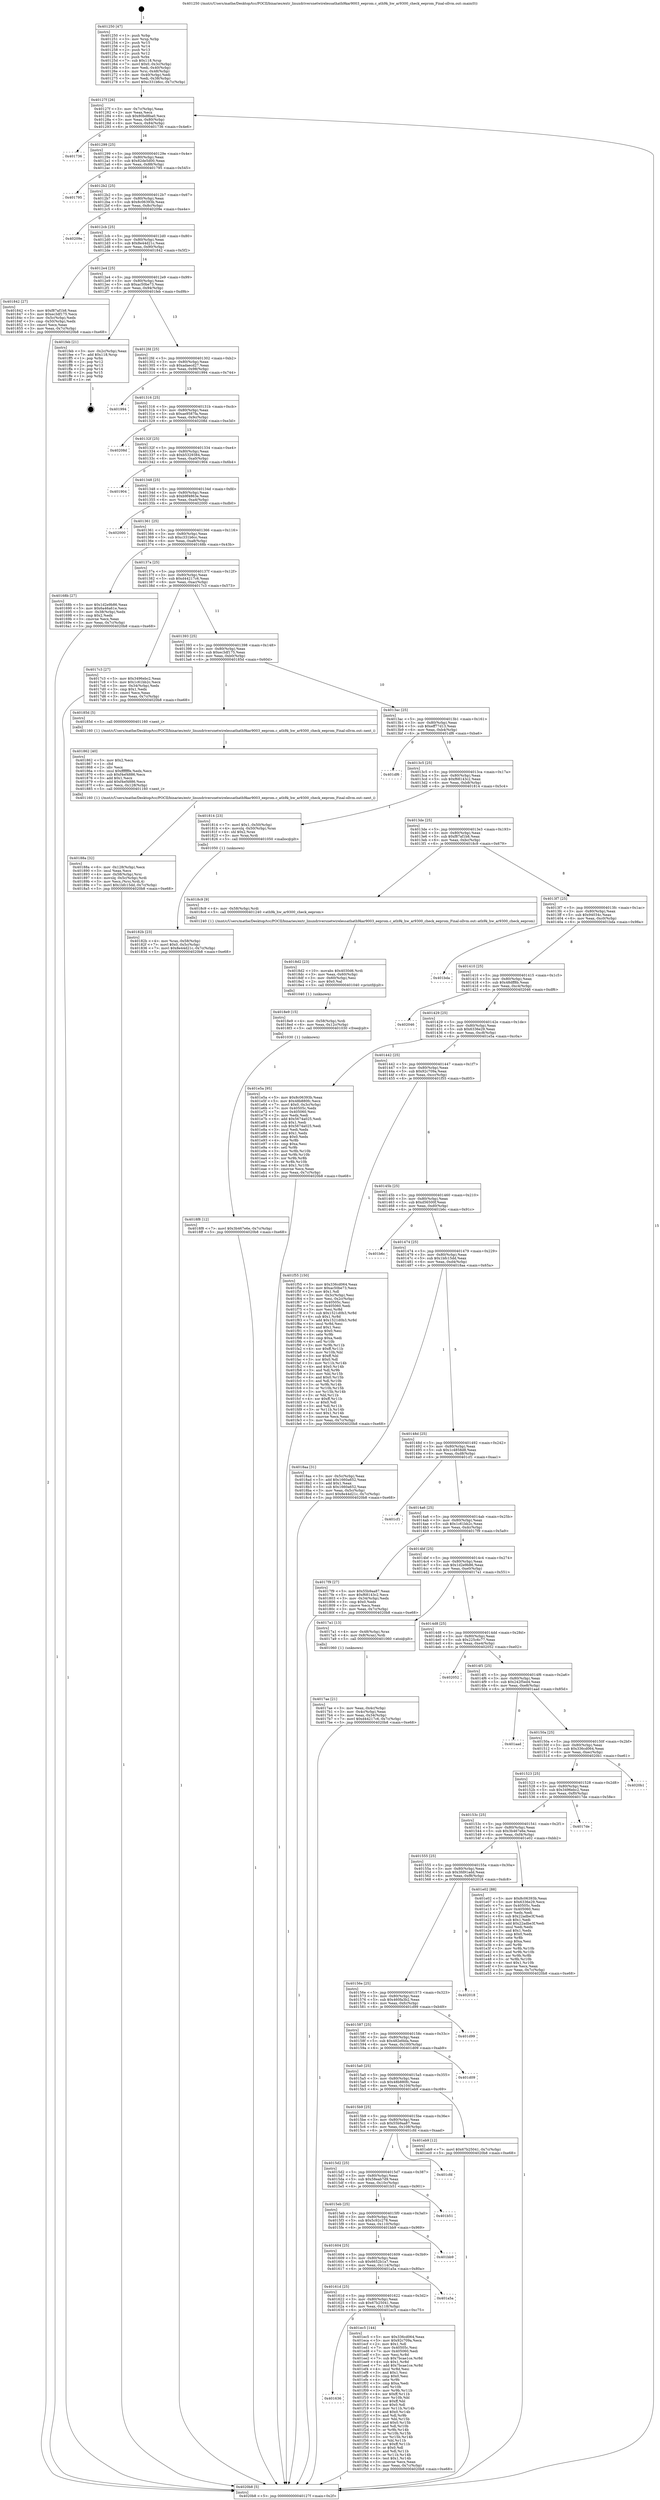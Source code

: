 digraph "0x401250" {
  label = "0x401250 (/mnt/c/Users/mathe/Desktop/tcc/POCII/binaries/extr_linuxdriversnetwirelessathath9kar9003_eeprom.c_ath9k_hw_ar9300_check_eeprom_Final-ollvm.out::main(0))"
  labelloc = "t"
  node[shape=record]

  Entry [label="",width=0.3,height=0.3,shape=circle,fillcolor=black,style=filled]
  "0x40127f" [label="{
     0x40127f [26]\l
     | [instrs]\l
     &nbsp;&nbsp;0x40127f \<+3\>: mov -0x7c(%rbp),%eax\l
     &nbsp;&nbsp;0x401282 \<+2\>: mov %eax,%ecx\l
     &nbsp;&nbsp;0x401284 \<+6\>: sub $0x80bd8ba0,%ecx\l
     &nbsp;&nbsp;0x40128a \<+3\>: mov %eax,-0x80(%rbp)\l
     &nbsp;&nbsp;0x40128d \<+6\>: mov %ecx,-0x84(%rbp)\l
     &nbsp;&nbsp;0x401293 \<+6\>: je 0000000000401736 \<main+0x4e6\>\l
  }"]
  "0x401736" [label="{
     0x401736\l
  }", style=dashed]
  "0x401299" [label="{
     0x401299 [25]\l
     | [instrs]\l
     &nbsp;&nbsp;0x401299 \<+5\>: jmp 000000000040129e \<main+0x4e\>\l
     &nbsp;&nbsp;0x40129e \<+3\>: mov -0x80(%rbp),%eax\l
     &nbsp;&nbsp;0x4012a1 \<+5\>: sub $0x82de5d00,%eax\l
     &nbsp;&nbsp;0x4012a6 \<+6\>: mov %eax,-0x88(%rbp)\l
     &nbsp;&nbsp;0x4012ac \<+6\>: je 0000000000401795 \<main+0x545\>\l
  }"]
  Exit [label="",width=0.3,height=0.3,shape=circle,fillcolor=black,style=filled,peripheries=2]
  "0x401795" [label="{
     0x401795\l
  }", style=dashed]
  "0x4012b2" [label="{
     0x4012b2 [25]\l
     | [instrs]\l
     &nbsp;&nbsp;0x4012b2 \<+5\>: jmp 00000000004012b7 \<main+0x67\>\l
     &nbsp;&nbsp;0x4012b7 \<+3\>: mov -0x80(%rbp),%eax\l
     &nbsp;&nbsp;0x4012ba \<+5\>: sub $0x8c06393b,%eax\l
     &nbsp;&nbsp;0x4012bf \<+6\>: mov %eax,-0x8c(%rbp)\l
     &nbsp;&nbsp;0x4012c5 \<+6\>: je 000000000040209e \<main+0xe4e\>\l
  }"]
  "0x401636" [label="{
     0x401636\l
  }", style=dashed]
  "0x40209e" [label="{
     0x40209e\l
  }", style=dashed]
  "0x4012cb" [label="{
     0x4012cb [25]\l
     | [instrs]\l
     &nbsp;&nbsp;0x4012cb \<+5\>: jmp 00000000004012d0 \<main+0x80\>\l
     &nbsp;&nbsp;0x4012d0 \<+3\>: mov -0x80(%rbp),%eax\l
     &nbsp;&nbsp;0x4012d3 \<+5\>: sub $0x8e44d21c,%eax\l
     &nbsp;&nbsp;0x4012d8 \<+6\>: mov %eax,-0x90(%rbp)\l
     &nbsp;&nbsp;0x4012de \<+6\>: je 0000000000401842 \<main+0x5f2\>\l
  }"]
  "0x401ec5" [label="{
     0x401ec5 [144]\l
     | [instrs]\l
     &nbsp;&nbsp;0x401ec5 \<+5\>: mov $0x336cd064,%eax\l
     &nbsp;&nbsp;0x401eca \<+5\>: mov $0x92c709a,%ecx\l
     &nbsp;&nbsp;0x401ecf \<+2\>: mov $0x1,%dl\l
     &nbsp;&nbsp;0x401ed1 \<+7\>: mov 0x40505c,%esi\l
     &nbsp;&nbsp;0x401ed8 \<+7\>: mov 0x405060,%edi\l
     &nbsp;&nbsp;0x401edf \<+3\>: mov %esi,%r8d\l
     &nbsp;&nbsp;0x401ee2 \<+7\>: sub $0x7bcae1ce,%r8d\l
     &nbsp;&nbsp;0x401ee9 \<+4\>: sub $0x1,%r8d\l
     &nbsp;&nbsp;0x401eed \<+7\>: add $0x7bcae1ce,%r8d\l
     &nbsp;&nbsp;0x401ef4 \<+4\>: imul %r8d,%esi\l
     &nbsp;&nbsp;0x401ef8 \<+3\>: and $0x1,%esi\l
     &nbsp;&nbsp;0x401efb \<+3\>: cmp $0x0,%esi\l
     &nbsp;&nbsp;0x401efe \<+4\>: sete %r9b\l
     &nbsp;&nbsp;0x401f02 \<+3\>: cmp $0xa,%edi\l
     &nbsp;&nbsp;0x401f05 \<+4\>: setl %r10b\l
     &nbsp;&nbsp;0x401f09 \<+3\>: mov %r9b,%r11b\l
     &nbsp;&nbsp;0x401f0c \<+4\>: xor $0xff,%r11b\l
     &nbsp;&nbsp;0x401f10 \<+3\>: mov %r10b,%bl\l
     &nbsp;&nbsp;0x401f13 \<+3\>: xor $0xff,%bl\l
     &nbsp;&nbsp;0x401f16 \<+3\>: xor $0x0,%dl\l
     &nbsp;&nbsp;0x401f19 \<+3\>: mov %r11b,%r14b\l
     &nbsp;&nbsp;0x401f1c \<+4\>: and $0x0,%r14b\l
     &nbsp;&nbsp;0x401f20 \<+3\>: and %dl,%r9b\l
     &nbsp;&nbsp;0x401f23 \<+3\>: mov %bl,%r15b\l
     &nbsp;&nbsp;0x401f26 \<+4\>: and $0x0,%r15b\l
     &nbsp;&nbsp;0x401f2a \<+3\>: and %dl,%r10b\l
     &nbsp;&nbsp;0x401f2d \<+3\>: or %r9b,%r14b\l
     &nbsp;&nbsp;0x401f30 \<+3\>: or %r10b,%r15b\l
     &nbsp;&nbsp;0x401f33 \<+3\>: xor %r15b,%r14b\l
     &nbsp;&nbsp;0x401f36 \<+3\>: or %bl,%r11b\l
     &nbsp;&nbsp;0x401f39 \<+4\>: xor $0xff,%r11b\l
     &nbsp;&nbsp;0x401f3d \<+3\>: or $0x0,%dl\l
     &nbsp;&nbsp;0x401f40 \<+3\>: and %dl,%r11b\l
     &nbsp;&nbsp;0x401f43 \<+3\>: or %r11b,%r14b\l
     &nbsp;&nbsp;0x401f46 \<+4\>: test $0x1,%r14b\l
     &nbsp;&nbsp;0x401f4a \<+3\>: cmovne %ecx,%eax\l
     &nbsp;&nbsp;0x401f4d \<+3\>: mov %eax,-0x7c(%rbp)\l
     &nbsp;&nbsp;0x401f50 \<+5\>: jmp 00000000004020b8 \<main+0xe68\>\l
  }"]
  "0x401842" [label="{
     0x401842 [27]\l
     | [instrs]\l
     &nbsp;&nbsp;0x401842 \<+5\>: mov $0xf87af1b8,%eax\l
     &nbsp;&nbsp;0x401847 \<+5\>: mov $0xec3df175,%ecx\l
     &nbsp;&nbsp;0x40184c \<+3\>: mov -0x5c(%rbp),%edx\l
     &nbsp;&nbsp;0x40184f \<+3\>: cmp -0x50(%rbp),%edx\l
     &nbsp;&nbsp;0x401852 \<+3\>: cmovl %ecx,%eax\l
     &nbsp;&nbsp;0x401855 \<+3\>: mov %eax,-0x7c(%rbp)\l
     &nbsp;&nbsp;0x401858 \<+5\>: jmp 00000000004020b8 \<main+0xe68\>\l
  }"]
  "0x4012e4" [label="{
     0x4012e4 [25]\l
     | [instrs]\l
     &nbsp;&nbsp;0x4012e4 \<+5\>: jmp 00000000004012e9 \<main+0x99\>\l
     &nbsp;&nbsp;0x4012e9 \<+3\>: mov -0x80(%rbp),%eax\l
     &nbsp;&nbsp;0x4012ec \<+5\>: sub $0xac50be73,%eax\l
     &nbsp;&nbsp;0x4012f1 \<+6\>: mov %eax,-0x94(%rbp)\l
     &nbsp;&nbsp;0x4012f7 \<+6\>: je 0000000000401feb \<main+0xd9b\>\l
  }"]
  "0x40161d" [label="{
     0x40161d [25]\l
     | [instrs]\l
     &nbsp;&nbsp;0x40161d \<+5\>: jmp 0000000000401622 \<main+0x3d2\>\l
     &nbsp;&nbsp;0x401622 \<+3\>: mov -0x80(%rbp),%eax\l
     &nbsp;&nbsp;0x401625 \<+5\>: sub $0x67b25041,%eax\l
     &nbsp;&nbsp;0x40162a \<+6\>: mov %eax,-0x118(%rbp)\l
     &nbsp;&nbsp;0x401630 \<+6\>: je 0000000000401ec5 \<main+0xc75\>\l
  }"]
  "0x401feb" [label="{
     0x401feb [21]\l
     | [instrs]\l
     &nbsp;&nbsp;0x401feb \<+3\>: mov -0x2c(%rbp),%eax\l
     &nbsp;&nbsp;0x401fee \<+7\>: add $0x118,%rsp\l
     &nbsp;&nbsp;0x401ff5 \<+1\>: pop %rbx\l
     &nbsp;&nbsp;0x401ff6 \<+2\>: pop %r12\l
     &nbsp;&nbsp;0x401ff8 \<+2\>: pop %r13\l
     &nbsp;&nbsp;0x401ffa \<+2\>: pop %r14\l
     &nbsp;&nbsp;0x401ffc \<+2\>: pop %r15\l
     &nbsp;&nbsp;0x401ffe \<+1\>: pop %rbp\l
     &nbsp;&nbsp;0x401fff \<+1\>: ret\l
  }"]
  "0x4012fd" [label="{
     0x4012fd [25]\l
     | [instrs]\l
     &nbsp;&nbsp;0x4012fd \<+5\>: jmp 0000000000401302 \<main+0xb2\>\l
     &nbsp;&nbsp;0x401302 \<+3\>: mov -0x80(%rbp),%eax\l
     &nbsp;&nbsp;0x401305 \<+5\>: sub $0xadaecd27,%eax\l
     &nbsp;&nbsp;0x40130a \<+6\>: mov %eax,-0x98(%rbp)\l
     &nbsp;&nbsp;0x401310 \<+6\>: je 0000000000401994 \<main+0x744\>\l
  }"]
  "0x401a5a" [label="{
     0x401a5a\l
  }", style=dashed]
  "0x401994" [label="{
     0x401994\l
  }", style=dashed]
  "0x401316" [label="{
     0x401316 [25]\l
     | [instrs]\l
     &nbsp;&nbsp;0x401316 \<+5\>: jmp 000000000040131b \<main+0xcb\>\l
     &nbsp;&nbsp;0x40131b \<+3\>: mov -0x80(%rbp),%eax\l
     &nbsp;&nbsp;0x40131e \<+5\>: sub $0xae9587fa,%eax\l
     &nbsp;&nbsp;0x401323 \<+6\>: mov %eax,-0x9c(%rbp)\l
     &nbsp;&nbsp;0x401329 \<+6\>: je 000000000040208d \<main+0xe3d\>\l
  }"]
  "0x401604" [label="{
     0x401604 [25]\l
     | [instrs]\l
     &nbsp;&nbsp;0x401604 \<+5\>: jmp 0000000000401609 \<main+0x3b9\>\l
     &nbsp;&nbsp;0x401609 \<+3\>: mov -0x80(%rbp),%eax\l
     &nbsp;&nbsp;0x40160c \<+5\>: sub $0x6652b1a7,%eax\l
     &nbsp;&nbsp;0x401611 \<+6\>: mov %eax,-0x114(%rbp)\l
     &nbsp;&nbsp;0x401617 \<+6\>: je 0000000000401a5a \<main+0x80a\>\l
  }"]
  "0x40208d" [label="{
     0x40208d\l
  }", style=dashed]
  "0x40132f" [label="{
     0x40132f [25]\l
     | [instrs]\l
     &nbsp;&nbsp;0x40132f \<+5\>: jmp 0000000000401334 \<main+0xe4\>\l
     &nbsp;&nbsp;0x401334 \<+3\>: mov -0x80(%rbp),%eax\l
     &nbsp;&nbsp;0x401337 \<+5\>: sub $0xb5329384,%eax\l
     &nbsp;&nbsp;0x40133c \<+6\>: mov %eax,-0xa0(%rbp)\l
     &nbsp;&nbsp;0x401342 \<+6\>: je 0000000000401904 \<main+0x6b4\>\l
  }"]
  "0x401bb9" [label="{
     0x401bb9\l
  }", style=dashed]
  "0x401904" [label="{
     0x401904\l
  }", style=dashed]
  "0x401348" [label="{
     0x401348 [25]\l
     | [instrs]\l
     &nbsp;&nbsp;0x401348 \<+5\>: jmp 000000000040134d \<main+0xfd\>\l
     &nbsp;&nbsp;0x40134d \<+3\>: mov -0x80(%rbp),%eax\l
     &nbsp;&nbsp;0x401350 \<+5\>: sub $0xb9f4863e,%eax\l
     &nbsp;&nbsp;0x401355 \<+6\>: mov %eax,-0xa4(%rbp)\l
     &nbsp;&nbsp;0x40135b \<+6\>: je 0000000000402000 \<main+0xdb0\>\l
  }"]
  "0x4015eb" [label="{
     0x4015eb [25]\l
     | [instrs]\l
     &nbsp;&nbsp;0x4015eb \<+5\>: jmp 00000000004015f0 \<main+0x3a0\>\l
     &nbsp;&nbsp;0x4015f0 \<+3\>: mov -0x80(%rbp),%eax\l
     &nbsp;&nbsp;0x4015f3 \<+5\>: sub $0x5c92c278,%eax\l
     &nbsp;&nbsp;0x4015f8 \<+6\>: mov %eax,-0x110(%rbp)\l
     &nbsp;&nbsp;0x4015fe \<+6\>: je 0000000000401bb9 \<main+0x969\>\l
  }"]
  "0x402000" [label="{
     0x402000\l
  }", style=dashed]
  "0x401361" [label="{
     0x401361 [25]\l
     | [instrs]\l
     &nbsp;&nbsp;0x401361 \<+5\>: jmp 0000000000401366 \<main+0x116\>\l
     &nbsp;&nbsp;0x401366 \<+3\>: mov -0x80(%rbp),%eax\l
     &nbsp;&nbsp;0x401369 \<+5\>: sub $0xc331b6cc,%eax\l
     &nbsp;&nbsp;0x40136e \<+6\>: mov %eax,-0xa8(%rbp)\l
     &nbsp;&nbsp;0x401374 \<+6\>: je 000000000040168b \<main+0x43b\>\l
  }"]
  "0x401b51" [label="{
     0x401b51\l
  }", style=dashed]
  "0x40168b" [label="{
     0x40168b [27]\l
     | [instrs]\l
     &nbsp;&nbsp;0x40168b \<+5\>: mov $0x1d2e9b86,%eax\l
     &nbsp;&nbsp;0x401690 \<+5\>: mov $0x6a46a61e,%ecx\l
     &nbsp;&nbsp;0x401695 \<+3\>: mov -0x38(%rbp),%edx\l
     &nbsp;&nbsp;0x401698 \<+3\>: cmp $0x2,%edx\l
     &nbsp;&nbsp;0x40169b \<+3\>: cmovne %ecx,%eax\l
     &nbsp;&nbsp;0x40169e \<+3\>: mov %eax,-0x7c(%rbp)\l
     &nbsp;&nbsp;0x4016a1 \<+5\>: jmp 00000000004020b8 \<main+0xe68\>\l
  }"]
  "0x40137a" [label="{
     0x40137a [25]\l
     | [instrs]\l
     &nbsp;&nbsp;0x40137a \<+5\>: jmp 000000000040137f \<main+0x12f\>\l
     &nbsp;&nbsp;0x40137f \<+3\>: mov -0x80(%rbp),%eax\l
     &nbsp;&nbsp;0x401382 \<+5\>: sub $0xd44217c6,%eax\l
     &nbsp;&nbsp;0x401387 \<+6\>: mov %eax,-0xac(%rbp)\l
     &nbsp;&nbsp;0x40138d \<+6\>: je 00000000004017c3 \<main+0x573\>\l
  }"]
  "0x4020b8" [label="{
     0x4020b8 [5]\l
     | [instrs]\l
     &nbsp;&nbsp;0x4020b8 \<+5\>: jmp 000000000040127f \<main+0x2f\>\l
  }"]
  "0x401250" [label="{
     0x401250 [47]\l
     | [instrs]\l
     &nbsp;&nbsp;0x401250 \<+1\>: push %rbp\l
     &nbsp;&nbsp;0x401251 \<+3\>: mov %rsp,%rbp\l
     &nbsp;&nbsp;0x401254 \<+2\>: push %r15\l
     &nbsp;&nbsp;0x401256 \<+2\>: push %r14\l
     &nbsp;&nbsp;0x401258 \<+2\>: push %r13\l
     &nbsp;&nbsp;0x40125a \<+2\>: push %r12\l
     &nbsp;&nbsp;0x40125c \<+1\>: push %rbx\l
     &nbsp;&nbsp;0x40125d \<+7\>: sub $0x118,%rsp\l
     &nbsp;&nbsp;0x401264 \<+7\>: movl $0x0,-0x3c(%rbp)\l
     &nbsp;&nbsp;0x40126b \<+3\>: mov %edi,-0x40(%rbp)\l
     &nbsp;&nbsp;0x40126e \<+4\>: mov %rsi,-0x48(%rbp)\l
     &nbsp;&nbsp;0x401272 \<+3\>: mov -0x40(%rbp),%edi\l
     &nbsp;&nbsp;0x401275 \<+3\>: mov %edi,-0x38(%rbp)\l
     &nbsp;&nbsp;0x401278 \<+7\>: movl $0xc331b6cc,-0x7c(%rbp)\l
  }"]
  "0x4015d2" [label="{
     0x4015d2 [25]\l
     | [instrs]\l
     &nbsp;&nbsp;0x4015d2 \<+5\>: jmp 00000000004015d7 \<main+0x387\>\l
     &nbsp;&nbsp;0x4015d7 \<+3\>: mov -0x80(%rbp),%eax\l
     &nbsp;&nbsp;0x4015da \<+5\>: sub $0x58eab7d9,%eax\l
     &nbsp;&nbsp;0x4015df \<+6\>: mov %eax,-0x10c(%rbp)\l
     &nbsp;&nbsp;0x4015e5 \<+6\>: je 0000000000401b51 \<main+0x901\>\l
  }"]
  "0x4017c3" [label="{
     0x4017c3 [27]\l
     | [instrs]\l
     &nbsp;&nbsp;0x4017c3 \<+5\>: mov $0x3496ebc2,%eax\l
     &nbsp;&nbsp;0x4017c8 \<+5\>: mov $0x1c61bb2c,%ecx\l
     &nbsp;&nbsp;0x4017cd \<+3\>: mov -0x34(%rbp),%edx\l
     &nbsp;&nbsp;0x4017d0 \<+3\>: cmp $0x1,%edx\l
     &nbsp;&nbsp;0x4017d3 \<+3\>: cmovl %ecx,%eax\l
     &nbsp;&nbsp;0x4017d6 \<+3\>: mov %eax,-0x7c(%rbp)\l
     &nbsp;&nbsp;0x4017d9 \<+5\>: jmp 00000000004020b8 \<main+0xe68\>\l
  }"]
  "0x401393" [label="{
     0x401393 [25]\l
     | [instrs]\l
     &nbsp;&nbsp;0x401393 \<+5\>: jmp 0000000000401398 \<main+0x148\>\l
     &nbsp;&nbsp;0x401398 \<+3\>: mov -0x80(%rbp),%eax\l
     &nbsp;&nbsp;0x40139b \<+5\>: sub $0xec3df175,%eax\l
     &nbsp;&nbsp;0x4013a0 \<+6\>: mov %eax,-0xb0(%rbp)\l
     &nbsp;&nbsp;0x4013a6 \<+6\>: je 000000000040185d \<main+0x60d\>\l
  }"]
  "0x401cfd" [label="{
     0x401cfd\l
  }", style=dashed]
  "0x40185d" [label="{
     0x40185d [5]\l
     | [instrs]\l
     &nbsp;&nbsp;0x40185d \<+5\>: call 0000000000401160 \<next_i\>\l
     | [calls]\l
     &nbsp;&nbsp;0x401160 \{1\} (/mnt/c/Users/mathe/Desktop/tcc/POCII/binaries/extr_linuxdriversnetwirelessathath9kar9003_eeprom.c_ath9k_hw_ar9300_check_eeprom_Final-ollvm.out::next_i)\l
  }"]
  "0x4013ac" [label="{
     0x4013ac [25]\l
     | [instrs]\l
     &nbsp;&nbsp;0x4013ac \<+5\>: jmp 00000000004013b1 \<main+0x161\>\l
     &nbsp;&nbsp;0x4013b1 \<+3\>: mov -0x80(%rbp),%eax\l
     &nbsp;&nbsp;0x4013b4 \<+5\>: sub $0xeff77d13,%eax\l
     &nbsp;&nbsp;0x4013b9 \<+6\>: mov %eax,-0xb4(%rbp)\l
     &nbsp;&nbsp;0x4013bf \<+6\>: je 0000000000401df6 \<main+0xba6\>\l
  }"]
  "0x4015b9" [label="{
     0x4015b9 [25]\l
     | [instrs]\l
     &nbsp;&nbsp;0x4015b9 \<+5\>: jmp 00000000004015be \<main+0x36e\>\l
     &nbsp;&nbsp;0x4015be \<+3\>: mov -0x80(%rbp),%eax\l
     &nbsp;&nbsp;0x4015c1 \<+5\>: sub $0x55b9aa87,%eax\l
     &nbsp;&nbsp;0x4015c6 \<+6\>: mov %eax,-0x108(%rbp)\l
     &nbsp;&nbsp;0x4015cc \<+6\>: je 0000000000401cfd \<main+0xaad\>\l
  }"]
  "0x401df6" [label="{
     0x401df6\l
  }", style=dashed]
  "0x4013c5" [label="{
     0x4013c5 [25]\l
     | [instrs]\l
     &nbsp;&nbsp;0x4013c5 \<+5\>: jmp 00000000004013ca \<main+0x17a\>\l
     &nbsp;&nbsp;0x4013ca \<+3\>: mov -0x80(%rbp),%eax\l
     &nbsp;&nbsp;0x4013cd \<+5\>: sub $0xf68143c2,%eax\l
     &nbsp;&nbsp;0x4013d2 \<+6\>: mov %eax,-0xb8(%rbp)\l
     &nbsp;&nbsp;0x4013d8 \<+6\>: je 0000000000401814 \<main+0x5c4\>\l
  }"]
  "0x401eb9" [label="{
     0x401eb9 [12]\l
     | [instrs]\l
     &nbsp;&nbsp;0x401eb9 \<+7\>: movl $0x67b25041,-0x7c(%rbp)\l
     &nbsp;&nbsp;0x401ec0 \<+5\>: jmp 00000000004020b8 \<main+0xe68\>\l
  }"]
  "0x401814" [label="{
     0x401814 [23]\l
     | [instrs]\l
     &nbsp;&nbsp;0x401814 \<+7\>: movl $0x1,-0x50(%rbp)\l
     &nbsp;&nbsp;0x40181b \<+4\>: movslq -0x50(%rbp),%rax\l
     &nbsp;&nbsp;0x40181f \<+4\>: shl $0x2,%rax\l
     &nbsp;&nbsp;0x401823 \<+3\>: mov %rax,%rdi\l
     &nbsp;&nbsp;0x401826 \<+5\>: call 0000000000401050 \<malloc@plt\>\l
     | [calls]\l
     &nbsp;&nbsp;0x401050 \{1\} (unknown)\l
  }"]
  "0x4013de" [label="{
     0x4013de [25]\l
     | [instrs]\l
     &nbsp;&nbsp;0x4013de \<+5\>: jmp 00000000004013e3 \<main+0x193\>\l
     &nbsp;&nbsp;0x4013e3 \<+3\>: mov -0x80(%rbp),%eax\l
     &nbsp;&nbsp;0x4013e6 \<+5\>: sub $0xf87af1b8,%eax\l
     &nbsp;&nbsp;0x4013eb \<+6\>: mov %eax,-0xbc(%rbp)\l
     &nbsp;&nbsp;0x4013f1 \<+6\>: je 00000000004018c9 \<main+0x679\>\l
  }"]
  "0x4015a0" [label="{
     0x4015a0 [25]\l
     | [instrs]\l
     &nbsp;&nbsp;0x4015a0 \<+5\>: jmp 00000000004015a5 \<main+0x355\>\l
     &nbsp;&nbsp;0x4015a5 \<+3\>: mov -0x80(%rbp),%eax\l
     &nbsp;&nbsp;0x4015a8 \<+5\>: sub $0x48b880fc,%eax\l
     &nbsp;&nbsp;0x4015ad \<+6\>: mov %eax,-0x104(%rbp)\l
     &nbsp;&nbsp;0x4015b3 \<+6\>: je 0000000000401eb9 \<main+0xc69\>\l
  }"]
  "0x4018c9" [label="{
     0x4018c9 [9]\l
     | [instrs]\l
     &nbsp;&nbsp;0x4018c9 \<+4\>: mov -0x58(%rbp),%rdi\l
     &nbsp;&nbsp;0x4018cd \<+5\>: call 0000000000401240 \<ath9k_hw_ar9300_check_eeprom\>\l
     | [calls]\l
     &nbsp;&nbsp;0x401240 \{1\} (/mnt/c/Users/mathe/Desktop/tcc/POCII/binaries/extr_linuxdriversnetwirelessathath9kar9003_eeprom.c_ath9k_hw_ar9300_check_eeprom_Final-ollvm.out::ath9k_hw_ar9300_check_eeprom)\l
  }"]
  "0x4013f7" [label="{
     0x4013f7 [25]\l
     | [instrs]\l
     &nbsp;&nbsp;0x4013f7 \<+5\>: jmp 00000000004013fc \<main+0x1ac\>\l
     &nbsp;&nbsp;0x4013fc \<+3\>: mov -0x80(%rbp),%eax\l
     &nbsp;&nbsp;0x4013ff \<+5\>: sub $0x94034c,%eax\l
     &nbsp;&nbsp;0x401404 \<+6\>: mov %eax,-0xc0(%rbp)\l
     &nbsp;&nbsp;0x40140a \<+6\>: je 0000000000401bda \<main+0x98a\>\l
  }"]
  "0x401d09" [label="{
     0x401d09\l
  }", style=dashed]
  "0x401bda" [label="{
     0x401bda\l
  }", style=dashed]
  "0x401410" [label="{
     0x401410 [25]\l
     | [instrs]\l
     &nbsp;&nbsp;0x401410 \<+5\>: jmp 0000000000401415 \<main+0x1c5\>\l
     &nbsp;&nbsp;0x401415 \<+3\>: mov -0x80(%rbp),%eax\l
     &nbsp;&nbsp;0x401418 \<+5\>: sub $0x48dff8b,%eax\l
     &nbsp;&nbsp;0x40141d \<+6\>: mov %eax,-0xc4(%rbp)\l
     &nbsp;&nbsp;0x401423 \<+6\>: je 0000000000402046 \<main+0xdf6\>\l
  }"]
  "0x401587" [label="{
     0x401587 [25]\l
     | [instrs]\l
     &nbsp;&nbsp;0x401587 \<+5\>: jmp 000000000040158c \<main+0x33c\>\l
     &nbsp;&nbsp;0x40158c \<+3\>: mov -0x80(%rbp),%eax\l
     &nbsp;&nbsp;0x40158f \<+5\>: sub $0x482efdda,%eax\l
     &nbsp;&nbsp;0x401594 \<+6\>: mov %eax,-0x100(%rbp)\l
     &nbsp;&nbsp;0x40159a \<+6\>: je 0000000000401d09 \<main+0xab9\>\l
  }"]
  "0x402046" [label="{
     0x402046\l
  }", style=dashed]
  "0x401429" [label="{
     0x401429 [25]\l
     | [instrs]\l
     &nbsp;&nbsp;0x401429 \<+5\>: jmp 000000000040142e \<main+0x1de\>\l
     &nbsp;&nbsp;0x40142e \<+3\>: mov -0x80(%rbp),%eax\l
     &nbsp;&nbsp;0x401431 \<+5\>: sub $0x6336e29,%eax\l
     &nbsp;&nbsp;0x401436 \<+6\>: mov %eax,-0xc8(%rbp)\l
     &nbsp;&nbsp;0x40143c \<+6\>: je 0000000000401e5a \<main+0xc0a\>\l
  }"]
  "0x401d99" [label="{
     0x401d99\l
  }", style=dashed]
  "0x401e5a" [label="{
     0x401e5a [95]\l
     | [instrs]\l
     &nbsp;&nbsp;0x401e5a \<+5\>: mov $0x8c06393b,%eax\l
     &nbsp;&nbsp;0x401e5f \<+5\>: mov $0x48b880fc,%ecx\l
     &nbsp;&nbsp;0x401e64 \<+7\>: movl $0x0,-0x3c(%rbp)\l
     &nbsp;&nbsp;0x401e6b \<+7\>: mov 0x40505c,%edx\l
     &nbsp;&nbsp;0x401e72 \<+7\>: mov 0x405060,%esi\l
     &nbsp;&nbsp;0x401e79 \<+2\>: mov %edx,%edi\l
     &nbsp;&nbsp;0x401e7b \<+6\>: add $0x5674a025,%edi\l
     &nbsp;&nbsp;0x401e81 \<+3\>: sub $0x1,%edi\l
     &nbsp;&nbsp;0x401e84 \<+6\>: sub $0x5674a025,%edi\l
     &nbsp;&nbsp;0x401e8a \<+3\>: imul %edi,%edx\l
     &nbsp;&nbsp;0x401e8d \<+3\>: and $0x1,%edx\l
     &nbsp;&nbsp;0x401e90 \<+3\>: cmp $0x0,%edx\l
     &nbsp;&nbsp;0x401e93 \<+4\>: sete %r8b\l
     &nbsp;&nbsp;0x401e97 \<+3\>: cmp $0xa,%esi\l
     &nbsp;&nbsp;0x401e9a \<+4\>: setl %r9b\l
     &nbsp;&nbsp;0x401e9e \<+3\>: mov %r8b,%r10b\l
     &nbsp;&nbsp;0x401ea1 \<+3\>: and %r9b,%r10b\l
     &nbsp;&nbsp;0x401ea4 \<+3\>: xor %r9b,%r8b\l
     &nbsp;&nbsp;0x401ea7 \<+3\>: or %r8b,%r10b\l
     &nbsp;&nbsp;0x401eaa \<+4\>: test $0x1,%r10b\l
     &nbsp;&nbsp;0x401eae \<+3\>: cmovne %ecx,%eax\l
     &nbsp;&nbsp;0x401eb1 \<+3\>: mov %eax,-0x7c(%rbp)\l
     &nbsp;&nbsp;0x401eb4 \<+5\>: jmp 00000000004020b8 \<main+0xe68\>\l
  }"]
  "0x401442" [label="{
     0x401442 [25]\l
     | [instrs]\l
     &nbsp;&nbsp;0x401442 \<+5\>: jmp 0000000000401447 \<main+0x1f7\>\l
     &nbsp;&nbsp;0x401447 \<+3\>: mov -0x80(%rbp),%eax\l
     &nbsp;&nbsp;0x40144a \<+5\>: sub $0x92c709a,%eax\l
     &nbsp;&nbsp;0x40144f \<+6\>: mov %eax,-0xcc(%rbp)\l
     &nbsp;&nbsp;0x401455 \<+6\>: je 0000000000401f55 \<main+0xd05\>\l
  }"]
  "0x40156e" [label="{
     0x40156e [25]\l
     | [instrs]\l
     &nbsp;&nbsp;0x40156e \<+5\>: jmp 0000000000401573 \<main+0x323\>\l
     &nbsp;&nbsp;0x401573 \<+3\>: mov -0x80(%rbp),%eax\l
     &nbsp;&nbsp;0x401576 \<+5\>: sub $0x460fa3b2,%eax\l
     &nbsp;&nbsp;0x40157b \<+6\>: mov %eax,-0xfc(%rbp)\l
     &nbsp;&nbsp;0x401581 \<+6\>: je 0000000000401d99 \<main+0xb49\>\l
  }"]
  "0x401f55" [label="{
     0x401f55 [150]\l
     | [instrs]\l
     &nbsp;&nbsp;0x401f55 \<+5\>: mov $0x336cd064,%eax\l
     &nbsp;&nbsp;0x401f5a \<+5\>: mov $0xac50be73,%ecx\l
     &nbsp;&nbsp;0x401f5f \<+2\>: mov $0x1,%dl\l
     &nbsp;&nbsp;0x401f61 \<+3\>: mov -0x3c(%rbp),%esi\l
     &nbsp;&nbsp;0x401f64 \<+3\>: mov %esi,-0x2c(%rbp)\l
     &nbsp;&nbsp;0x401f67 \<+7\>: mov 0x40505c,%esi\l
     &nbsp;&nbsp;0x401f6e \<+7\>: mov 0x405060,%edi\l
     &nbsp;&nbsp;0x401f75 \<+3\>: mov %esi,%r8d\l
     &nbsp;&nbsp;0x401f78 \<+7\>: sub $0x1521d0b3,%r8d\l
     &nbsp;&nbsp;0x401f7f \<+4\>: sub $0x1,%r8d\l
     &nbsp;&nbsp;0x401f83 \<+7\>: add $0x1521d0b3,%r8d\l
     &nbsp;&nbsp;0x401f8a \<+4\>: imul %r8d,%esi\l
     &nbsp;&nbsp;0x401f8e \<+3\>: and $0x1,%esi\l
     &nbsp;&nbsp;0x401f91 \<+3\>: cmp $0x0,%esi\l
     &nbsp;&nbsp;0x401f94 \<+4\>: sete %r9b\l
     &nbsp;&nbsp;0x401f98 \<+3\>: cmp $0xa,%edi\l
     &nbsp;&nbsp;0x401f9b \<+4\>: setl %r10b\l
     &nbsp;&nbsp;0x401f9f \<+3\>: mov %r9b,%r11b\l
     &nbsp;&nbsp;0x401fa2 \<+4\>: xor $0xff,%r11b\l
     &nbsp;&nbsp;0x401fa6 \<+3\>: mov %r10b,%bl\l
     &nbsp;&nbsp;0x401fa9 \<+3\>: xor $0xff,%bl\l
     &nbsp;&nbsp;0x401fac \<+3\>: xor $0x0,%dl\l
     &nbsp;&nbsp;0x401faf \<+3\>: mov %r11b,%r14b\l
     &nbsp;&nbsp;0x401fb2 \<+4\>: and $0x0,%r14b\l
     &nbsp;&nbsp;0x401fb6 \<+3\>: and %dl,%r9b\l
     &nbsp;&nbsp;0x401fb9 \<+3\>: mov %bl,%r15b\l
     &nbsp;&nbsp;0x401fbc \<+4\>: and $0x0,%r15b\l
     &nbsp;&nbsp;0x401fc0 \<+3\>: and %dl,%r10b\l
     &nbsp;&nbsp;0x401fc3 \<+3\>: or %r9b,%r14b\l
     &nbsp;&nbsp;0x401fc6 \<+3\>: or %r10b,%r15b\l
     &nbsp;&nbsp;0x401fc9 \<+3\>: xor %r15b,%r14b\l
     &nbsp;&nbsp;0x401fcc \<+3\>: or %bl,%r11b\l
     &nbsp;&nbsp;0x401fcf \<+4\>: xor $0xff,%r11b\l
     &nbsp;&nbsp;0x401fd3 \<+3\>: or $0x0,%dl\l
     &nbsp;&nbsp;0x401fd6 \<+3\>: and %dl,%r11b\l
     &nbsp;&nbsp;0x401fd9 \<+3\>: or %r11b,%r14b\l
     &nbsp;&nbsp;0x401fdc \<+4\>: test $0x1,%r14b\l
     &nbsp;&nbsp;0x401fe0 \<+3\>: cmovne %ecx,%eax\l
     &nbsp;&nbsp;0x401fe3 \<+3\>: mov %eax,-0x7c(%rbp)\l
     &nbsp;&nbsp;0x401fe6 \<+5\>: jmp 00000000004020b8 \<main+0xe68\>\l
  }"]
  "0x40145b" [label="{
     0x40145b [25]\l
     | [instrs]\l
     &nbsp;&nbsp;0x40145b \<+5\>: jmp 0000000000401460 \<main+0x210\>\l
     &nbsp;&nbsp;0x401460 \<+3\>: mov -0x80(%rbp),%eax\l
     &nbsp;&nbsp;0x401463 \<+5\>: sub $0xd56500f,%eax\l
     &nbsp;&nbsp;0x401468 \<+6\>: mov %eax,-0xd0(%rbp)\l
     &nbsp;&nbsp;0x40146e \<+6\>: je 0000000000401b6c \<main+0x91c\>\l
  }"]
  "0x402018" [label="{
     0x402018\l
  }", style=dashed]
  "0x401b6c" [label="{
     0x401b6c\l
  }", style=dashed]
  "0x401474" [label="{
     0x401474 [25]\l
     | [instrs]\l
     &nbsp;&nbsp;0x401474 \<+5\>: jmp 0000000000401479 \<main+0x229\>\l
     &nbsp;&nbsp;0x401479 \<+3\>: mov -0x80(%rbp),%eax\l
     &nbsp;&nbsp;0x40147c \<+5\>: sub $0x1bfc15dd,%eax\l
     &nbsp;&nbsp;0x401481 \<+6\>: mov %eax,-0xd4(%rbp)\l
     &nbsp;&nbsp;0x401487 \<+6\>: je 00000000004018aa \<main+0x65a\>\l
  }"]
  "0x401555" [label="{
     0x401555 [25]\l
     | [instrs]\l
     &nbsp;&nbsp;0x401555 \<+5\>: jmp 000000000040155a \<main+0x30a\>\l
     &nbsp;&nbsp;0x40155a \<+3\>: mov -0x80(%rbp),%eax\l
     &nbsp;&nbsp;0x40155d \<+5\>: sub $0x3fd91add,%eax\l
     &nbsp;&nbsp;0x401562 \<+6\>: mov %eax,-0xf8(%rbp)\l
     &nbsp;&nbsp;0x401568 \<+6\>: je 0000000000402018 \<main+0xdc8\>\l
  }"]
  "0x4018aa" [label="{
     0x4018aa [31]\l
     | [instrs]\l
     &nbsp;&nbsp;0x4018aa \<+3\>: mov -0x5c(%rbp),%eax\l
     &nbsp;&nbsp;0x4018ad \<+5\>: add $0x1660a652,%eax\l
     &nbsp;&nbsp;0x4018b2 \<+3\>: add $0x1,%eax\l
     &nbsp;&nbsp;0x4018b5 \<+5\>: sub $0x1660a652,%eax\l
     &nbsp;&nbsp;0x4018ba \<+3\>: mov %eax,-0x5c(%rbp)\l
     &nbsp;&nbsp;0x4018bd \<+7\>: movl $0x8e44d21c,-0x7c(%rbp)\l
     &nbsp;&nbsp;0x4018c4 \<+5\>: jmp 00000000004020b8 \<main+0xe68\>\l
  }"]
  "0x40148d" [label="{
     0x40148d [25]\l
     | [instrs]\l
     &nbsp;&nbsp;0x40148d \<+5\>: jmp 0000000000401492 \<main+0x242\>\l
     &nbsp;&nbsp;0x401492 \<+3\>: mov -0x80(%rbp),%eax\l
     &nbsp;&nbsp;0x401495 \<+5\>: sub $0x1c4858d8,%eax\l
     &nbsp;&nbsp;0x40149a \<+6\>: mov %eax,-0xd8(%rbp)\l
     &nbsp;&nbsp;0x4014a0 \<+6\>: je 0000000000401cf1 \<main+0xaa1\>\l
  }"]
  "0x401e02" [label="{
     0x401e02 [88]\l
     | [instrs]\l
     &nbsp;&nbsp;0x401e02 \<+5\>: mov $0x8c06393b,%eax\l
     &nbsp;&nbsp;0x401e07 \<+5\>: mov $0x6336e29,%ecx\l
     &nbsp;&nbsp;0x401e0c \<+7\>: mov 0x40505c,%edx\l
     &nbsp;&nbsp;0x401e13 \<+7\>: mov 0x405060,%esi\l
     &nbsp;&nbsp;0x401e1a \<+2\>: mov %edx,%edi\l
     &nbsp;&nbsp;0x401e1c \<+6\>: sub $0x22adbe3f,%edi\l
     &nbsp;&nbsp;0x401e22 \<+3\>: sub $0x1,%edi\l
     &nbsp;&nbsp;0x401e25 \<+6\>: add $0x22adbe3f,%edi\l
     &nbsp;&nbsp;0x401e2b \<+3\>: imul %edi,%edx\l
     &nbsp;&nbsp;0x401e2e \<+3\>: and $0x1,%edx\l
     &nbsp;&nbsp;0x401e31 \<+3\>: cmp $0x0,%edx\l
     &nbsp;&nbsp;0x401e34 \<+4\>: sete %r8b\l
     &nbsp;&nbsp;0x401e38 \<+3\>: cmp $0xa,%esi\l
     &nbsp;&nbsp;0x401e3b \<+4\>: setl %r9b\l
     &nbsp;&nbsp;0x401e3f \<+3\>: mov %r8b,%r10b\l
     &nbsp;&nbsp;0x401e42 \<+3\>: and %r9b,%r10b\l
     &nbsp;&nbsp;0x401e45 \<+3\>: xor %r9b,%r8b\l
     &nbsp;&nbsp;0x401e48 \<+3\>: or %r8b,%r10b\l
     &nbsp;&nbsp;0x401e4b \<+4\>: test $0x1,%r10b\l
     &nbsp;&nbsp;0x401e4f \<+3\>: cmovne %ecx,%eax\l
     &nbsp;&nbsp;0x401e52 \<+3\>: mov %eax,-0x7c(%rbp)\l
     &nbsp;&nbsp;0x401e55 \<+5\>: jmp 00000000004020b8 \<main+0xe68\>\l
  }"]
  "0x401cf1" [label="{
     0x401cf1\l
  }", style=dashed]
  "0x4014a6" [label="{
     0x4014a6 [25]\l
     | [instrs]\l
     &nbsp;&nbsp;0x4014a6 \<+5\>: jmp 00000000004014ab \<main+0x25b\>\l
     &nbsp;&nbsp;0x4014ab \<+3\>: mov -0x80(%rbp),%eax\l
     &nbsp;&nbsp;0x4014ae \<+5\>: sub $0x1c61bb2c,%eax\l
     &nbsp;&nbsp;0x4014b3 \<+6\>: mov %eax,-0xdc(%rbp)\l
     &nbsp;&nbsp;0x4014b9 \<+6\>: je 00000000004017f9 \<main+0x5a9\>\l
  }"]
  "0x40153c" [label="{
     0x40153c [25]\l
     | [instrs]\l
     &nbsp;&nbsp;0x40153c \<+5\>: jmp 0000000000401541 \<main+0x2f1\>\l
     &nbsp;&nbsp;0x401541 \<+3\>: mov -0x80(%rbp),%eax\l
     &nbsp;&nbsp;0x401544 \<+5\>: sub $0x3b467e6e,%eax\l
     &nbsp;&nbsp;0x401549 \<+6\>: mov %eax,-0xf4(%rbp)\l
     &nbsp;&nbsp;0x40154f \<+6\>: je 0000000000401e02 \<main+0xbb2\>\l
  }"]
  "0x4017f9" [label="{
     0x4017f9 [27]\l
     | [instrs]\l
     &nbsp;&nbsp;0x4017f9 \<+5\>: mov $0x55b9aa87,%eax\l
     &nbsp;&nbsp;0x4017fe \<+5\>: mov $0xf68143c2,%ecx\l
     &nbsp;&nbsp;0x401803 \<+3\>: mov -0x34(%rbp),%edx\l
     &nbsp;&nbsp;0x401806 \<+3\>: cmp $0x0,%edx\l
     &nbsp;&nbsp;0x401809 \<+3\>: cmove %ecx,%eax\l
     &nbsp;&nbsp;0x40180c \<+3\>: mov %eax,-0x7c(%rbp)\l
     &nbsp;&nbsp;0x40180f \<+5\>: jmp 00000000004020b8 \<main+0xe68\>\l
  }"]
  "0x4014bf" [label="{
     0x4014bf [25]\l
     | [instrs]\l
     &nbsp;&nbsp;0x4014bf \<+5\>: jmp 00000000004014c4 \<main+0x274\>\l
     &nbsp;&nbsp;0x4014c4 \<+3\>: mov -0x80(%rbp),%eax\l
     &nbsp;&nbsp;0x4014c7 \<+5\>: sub $0x1d2e9b86,%eax\l
     &nbsp;&nbsp;0x4014cc \<+6\>: mov %eax,-0xe0(%rbp)\l
     &nbsp;&nbsp;0x4014d2 \<+6\>: je 00000000004017a1 \<main+0x551\>\l
  }"]
  "0x4017de" [label="{
     0x4017de\l
  }", style=dashed]
  "0x4017a1" [label="{
     0x4017a1 [13]\l
     | [instrs]\l
     &nbsp;&nbsp;0x4017a1 \<+4\>: mov -0x48(%rbp),%rax\l
     &nbsp;&nbsp;0x4017a5 \<+4\>: mov 0x8(%rax),%rdi\l
     &nbsp;&nbsp;0x4017a9 \<+5\>: call 0000000000401060 \<atoi@plt\>\l
     | [calls]\l
     &nbsp;&nbsp;0x401060 \{1\} (unknown)\l
  }"]
  "0x4014d8" [label="{
     0x4014d8 [25]\l
     | [instrs]\l
     &nbsp;&nbsp;0x4014d8 \<+5\>: jmp 00000000004014dd \<main+0x28d\>\l
     &nbsp;&nbsp;0x4014dd \<+3\>: mov -0x80(%rbp),%eax\l
     &nbsp;&nbsp;0x4014e0 \<+5\>: sub $0x225c6c77,%eax\l
     &nbsp;&nbsp;0x4014e5 \<+6\>: mov %eax,-0xe4(%rbp)\l
     &nbsp;&nbsp;0x4014eb \<+6\>: je 0000000000402052 \<main+0xe02\>\l
  }"]
  "0x4017ae" [label="{
     0x4017ae [21]\l
     | [instrs]\l
     &nbsp;&nbsp;0x4017ae \<+3\>: mov %eax,-0x4c(%rbp)\l
     &nbsp;&nbsp;0x4017b1 \<+3\>: mov -0x4c(%rbp),%eax\l
     &nbsp;&nbsp;0x4017b4 \<+3\>: mov %eax,-0x34(%rbp)\l
     &nbsp;&nbsp;0x4017b7 \<+7\>: movl $0xd44217c6,-0x7c(%rbp)\l
     &nbsp;&nbsp;0x4017be \<+5\>: jmp 00000000004020b8 \<main+0xe68\>\l
  }"]
  "0x40182b" [label="{
     0x40182b [23]\l
     | [instrs]\l
     &nbsp;&nbsp;0x40182b \<+4\>: mov %rax,-0x58(%rbp)\l
     &nbsp;&nbsp;0x40182f \<+7\>: movl $0x0,-0x5c(%rbp)\l
     &nbsp;&nbsp;0x401836 \<+7\>: movl $0x8e44d21c,-0x7c(%rbp)\l
     &nbsp;&nbsp;0x40183d \<+5\>: jmp 00000000004020b8 \<main+0xe68\>\l
  }"]
  "0x401862" [label="{
     0x401862 [40]\l
     | [instrs]\l
     &nbsp;&nbsp;0x401862 \<+5\>: mov $0x2,%ecx\l
     &nbsp;&nbsp;0x401867 \<+1\>: cltd\l
     &nbsp;&nbsp;0x401868 \<+2\>: idiv %ecx\l
     &nbsp;&nbsp;0x40186a \<+6\>: imul $0xfffffffe,%edx,%ecx\l
     &nbsp;&nbsp;0x401870 \<+6\>: sub $0xf4ef4886,%ecx\l
     &nbsp;&nbsp;0x401876 \<+3\>: add $0x1,%ecx\l
     &nbsp;&nbsp;0x401879 \<+6\>: add $0xf4ef4886,%ecx\l
     &nbsp;&nbsp;0x40187f \<+6\>: mov %ecx,-0x128(%rbp)\l
     &nbsp;&nbsp;0x401885 \<+5\>: call 0000000000401160 \<next_i\>\l
     | [calls]\l
     &nbsp;&nbsp;0x401160 \{1\} (/mnt/c/Users/mathe/Desktop/tcc/POCII/binaries/extr_linuxdriversnetwirelessathath9kar9003_eeprom.c_ath9k_hw_ar9300_check_eeprom_Final-ollvm.out::next_i)\l
  }"]
  "0x40188a" [label="{
     0x40188a [32]\l
     | [instrs]\l
     &nbsp;&nbsp;0x40188a \<+6\>: mov -0x128(%rbp),%ecx\l
     &nbsp;&nbsp;0x401890 \<+3\>: imul %eax,%ecx\l
     &nbsp;&nbsp;0x401893 \<+4\>: mov -0x58(%rbp),%rsi\l
     &nbsp;&nbsp;0x401897 \<+4\>: movslq -0x5c(%rbp),%rdi\l
     &nbsp;&nbsp;0x40189b \<+3\>: mov %ecx,(%rsi,%rdi,4)\l
     &nbsp;&nbsp;0x40189e \<+7\>: movl $0x1bfc15dd,-0x7c(%rbp)\l
     &nbsp;&nbsp;0x4018a5 \<+5\>: jmp 00000000004020b8 \<main+0xe68\>\l
  }"]
  "0x4018d2" [label="{
     0x4018d2 [23]\l
     | [instrs]\l
     &nbsp;&nbsp;0x4018d2 \<+10\>: movabs $0x4030d6,%rdi\l
     &nbsp;&nbsp;0x4018dc \<+3\>: mov %eax,-0x60(%rbp)\l
     &nbsp;&nbsp;0x4018df \<+3\>: mov -0x60(%rbp),%esi\l
     &nbsp;&nbsp;0x4018e2 \<+2\>: mov $0x0,%al\l
     &nbsp;&nbsp;0x4018e4 \<+5\>: call 0000000000401040 \<printf@plt\>\l
     | [calls]\l
     &nbsp;&nbsp;0x401040 \{1\} (unknown)\l
  }"]
  "0x4018e9" [label="{
     0x4018e9 [15]\l
     | [instrs]\l
     &nbsp;&nbsp;0x4018e9 \<+4\>: mov -0x58(%rbp),%rdi\l
     &nbsp;&nbsp;0x4018ed \<+6\>: mov %eax,-0x12c(%rbp)\l
     &nbsp;&nbsp;0x4018f3 \<+5\>: call 0000000000401030 \<free@plt\>\l
     | [calls]\l
     &nbsp;&nbsp;0x401030 \{1\} (unknown)\l
  }"]
  "0x4018f8" [label="{
     0x4018f8 [12]\l
     | [instrs]\l
     &nbsp;&nbsp;0x4018f8 \<+7\>: movl $0x3b467e6e,-0x7c(%rbp)\l
     &nbsp;&nbsp;0x4018ff \<+5\>: jmp 00000000004020b8 \<main+0xe68\>\l
  }"]
  "0x401523" [label="{
     0x401523 [25]\l
     | [instrs]\l
     &nbsp;&nbsp;0x401523 \<+5\>: jmp 0000000000401528 \<main+0x2d8\>\l
     &nbsp;&nbsp;0x401528 \<+3\>: mov -0x80(%rbp),%eax\l
     &nbsp;&nbsp;0x40152b \<+5\>: sub $0x3496ebc2,%eax\l
     &nbsp;&nbsp;0x401530 \<+6\>: mov %eax,-0xf0(%rbp)\l
     &nbsp;&nbsp;0x401536 \<+6\>: je 00000000004017de \<main+0x58e\>\l
  }"]
  "0x402052" [label="{
     0x402052\l
  }", style=dashed]
  "0x4014f1" [label="{
     0x4014f1 [25]\l
     | [instrs]\l
     &nbsp;&nbsp;0x4014f1 \<+5\>: jmp 00000000004014f6 \<main+0x2a6\>\l
     &nbsp;&nbsp;0x4014f6 \<+3\>: mov -0x80(%rbp),%eax\l
     &nbsp;&nbsp;0x4014f9 \<+5\>: sub $0x242f5ed4,%eax\l
     &nbsp;&nbsp;0x4014fe \<+6\>: mov %eax,-0xe8(%rbp)\l
     &nbsp;&nbsp;0x401504 \<+6\>: je 0000000000401aad \<main+0x85d\>\l
  }"]
  "0x4020b1" [label="{
     0x4020b1\l
  }", style=dashed]
  "0x401aad" [label="{
     0x401aad\l
  }", style=dashed]
  "0x40150a" [label="{
     0x40150a [25]\l
     | [instrs]\l
     &nbsp;&nbsp;0x40150a \<+5\>: jmp 000000000040150f \<main+0x2bf\>\l
     &nbsp;&nbsp;0x40150f \<+3\>: mov -0x80(%rbp),%eax\l
     &nbsp;&nbsp;0x401512 \<+5\>: sub $0x336cd064,%eax\l
     &nbsp;&nbsp;0x401517 \<+6\>: mov %eax,-0xec(%rbp)\l
     &nbsp;&nbsp;0x40151d \<+6\>: je 00000000004020b1 \<main+0xe61\>\l
  }"]
  Entry -> "0x401250" [label=" 1"]
  "0x40127f" -> "0x401736" [label=" 0"]
  "0x40127f" -> "0x401299" [label=" 16"]
  "0x401feb" -> Exit [label=" 1"]
  "0x401299" -> "0x401795" [label=" 0"]
  "0x401299" -> "0x4012b2" [label=" 16"]
  "0x401f55" -> "0x4020b8" [label=" 1"]
  "0x4012b2" -> "0x40209e" [label=" 0"]
  "0x4012b2" -> "0x4012cb" [label=" 16"]
  "0x401ec5" -> "0x4020b8" [label=" 1"]
  "0x4012cb" -> "0x401842" [label=" 2"]
  "0x4012cb" -> "0x4012e4" [label=" 14"]
  "0x40161d" -> "0x401636" [label=" 0"]
  "0x4012e4" -> "0x401feb" [label=" 1"]
  "0x4012e4" -> "0x4012fd" [label=" 13"]
  "0x40161d" -> "0x401ec5" [label=" 1"]
  "0x4012fd" -> "0x401994" [label=" 0"]
  "0x4012fd" -> "0x401316" [label=" 13"]
  "0x401604" -> "0x40161d" [label=" 1"]
  "0x401316" -> "0x40208d" [label=" 0"]
  "0x401316" -> "0x40132f" [label=" 13"]
  "0x401604" -> "0x401a5a" [label=" 0"]
  "0x40132f" -> "0x401904" [label=" 0"]
  "0x40132f" -> "0x401348" [label=" 13"]
  "0x4015eb" -> "0x401604" [label=" 1"]
  "0x401348" -> "0x402000" [label=" 0"]
  "0x401348" -> "0x401361" [label=" 13"]
  "0x4015eb" -> "0x401bb9" [label=" 0"]
  "0x401361" -> "0x40168b" [label=" 1"]
  "0x401361" -> "0x40137a" [label=" 12"]
  "0x40168b" -> "0x4020b8" [label=" 1"]
  "0x401250" -> "0x40127f" [label=" 1"]
  "0x4020b8" -> "0x40127f" [label=" 15"]
  "0x4015d2" -> "0x4015eb" [label=" 1"]
  "0x40137a" -> "0x4017c3" [label=" 1"]
  "0x40137a" -> "0x401393" [label=" 11"]
  "0x4015d2" -> "0x401b51" [label=" 0"]
  "0x401393" -> "0x40185d" [label=" 1"]
  "0x401393" -> "0x4013ac" [label=" 10"]
  "0x4015b9" -> "0x4015d2" [label=" 1"]
  "0x4013ac" -> "0x401df6" [label=" 0"]
  "0x4013ac" -> "0x4013c5" [label=" 10"]
  "0x4015b9" -> "0x401cfd" [label=" 0"]
  "0x4013c5" -> "0x401814" [label=" 1"]
  "0x4013c5" -> "0x4013de" [label=" 9"]
  "0x401eb9" -> "0x4020b8" [label=" 1"]
  "0x4013de" -> "0x4018c9" [label=" 1"]
  "0x4013de" -> "0x4013f7" [label=" 8"]
  "0x4015a0" -> "0x401eb9" [label=" 1"]
  "0x4013f7" -> "0x401bda" [label=" 0"]
  "0x4013f7" -> "0x401410" [label=" 8"]
  "0x4015a0" -> "0x4015b9" [label=" 1"]
  "0x401410" -> "0x402046" [label=" 0"]
  "0x401410" -> "0x401429" [label=" 8"]
  "0x401587" -> "0x401d09" [label=" 0"]
  "0x401429" -> "0x401e5a" [label=" 1"]
  "0x401429" -> "0x401442" [label=" 7"]
  "0x401587" -> "0x4015a0" [label=" 2"]
  "0x401442" -> "0x401f55" [label=" 1"]
  "0x401442" -> "0x40145b" [label=" 6"]
  "0x40156e" -> "0x401d99" [label=" 0"]
  "0x40145b" -> "0x401b6c" [label=" 0"]
  "0x40145b" -> "0x401474" [label=" 6"]
  "0x40156e" -> "0x401587" [label=" 2"]
  "0x401474" -> "0x4018aa" [label=" 1"]
  "0x401474" -> "0x40148d" [label=" 5"]
  "0x401555" -> "0x402018" [label=" 0"]
  "0x40148d" -> "0x401cf1" [label=" 0"]
  "0x40148d" -> "0x4014a6" [label=" 5"]
  "0x401555" -> "0x40156e" [label=" 2"]
  "0x4014a6" -> "0x4017f9" [label=" 1"]
  "0x4014a6" -> "0x4014bf" [label=" 4"]
  "0x401e02" -> "0x4020b8" [label=" 1"]
  "0x4014bf" -> "0x4017a1" [label=" 1"]
  "0x4014bf" -> "0x4014d8" [label=" 3"]
  "0x4017a1" -> "0x4017ae" [label=" 1"]
  "0x4017ae" -> "0x4020b8" [label=" 1"]
  "0x4017c3" -> "0x4020b8" [label=" 1"]
  "0x4017f9" -> "0x4020b8" [label=" 1"]
  "0x401814" -> "0x40182b" [label=" 1"]
  "0x40182b" -> "0x4020b8" [label=" 1"]
  "0x401842" -> "0x4020b8" [label=" 2"]
  "0x40185d" -> "0x401862" [label=" 1"]
  "0x401862" -> "0x40188a" [label=" 1"]
  "0x40188a" -> "0x4020b8" [label=" 1"]
  "0x4018aa" -> "0x4020b8" [label=" 1"]
  "0x4018c9" -> "0x4018d2" [label=" 1"]
  "0x4018d2" -> "0x4018e9" [label=" 1"]
  "0x4018e9" -> "0x4018f8" [label=" 1"]
  "0x4018f8" -> "0x4020b8" [label=" 1"]
  "0x40153c" -> "0x401555" [label=" 2"]
  "0x4014d8" -> "0x402052" [label=" 0"]
  "0x4014d8" -> "0x4014f1" [label=" 3"]
  "0x401e5a" -> "0x4020b8" [label=" 1"]
  "0x4014f1" -> "0x401aad" [label=" 0"]
  "0x4014f1" -> "0x40150a" [label=" 3"]
  "0x401523" -> "0x40153c" [label=" 3"]
  "0x40150a" -> "0x4020b1" [label=" 0"]
  "0x40150a" -> "0x401523" [label=" 3"]
  "0x40153c" -> "0x401e02" [label=" 1"]
  "0x401523" -> "0x4017de" [label=" 0"]
}
